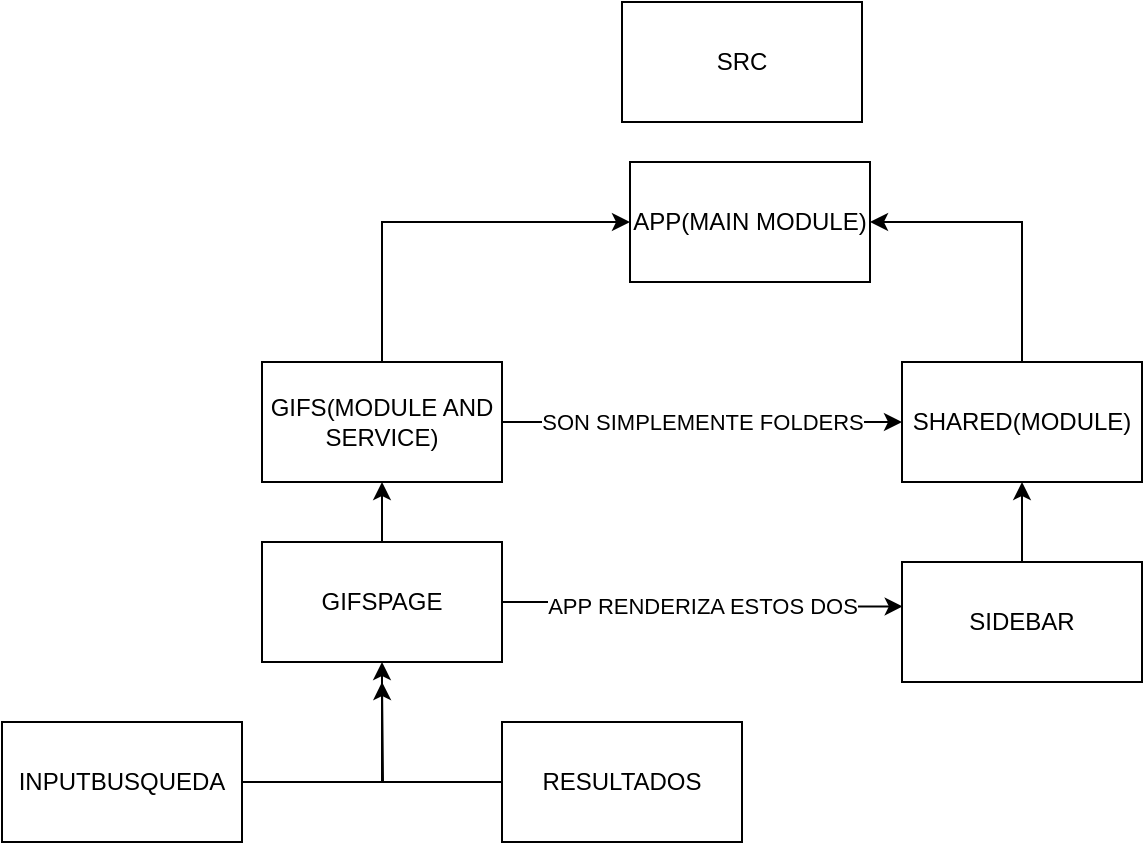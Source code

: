 <mxfile>
    <diagram id="uKF0motDFvhSBKYW6U8F" name="Page-1">
        <mxGraphModel dx="751" dy="426" grid="1" gridSize="10" guides="1" tooltips="1" connect="1" arrows="1" fold="1" page="1" pageScale="1" pageWidth="827" pageHeight="1169" math="0" shadow="0">
            <root>
                <mxCell id="0"/>
                <mxCell id="1" parent="0"/>
                <mxCell id="2" value="SRC" style="rounded=0;whiteSpace=wrap;html=1;" vertex="1" parent="1">
                    <mxGeometry x="350" y="20" width="120" height="60" as="geometry"/>
                </mxCell>
                <mxCell id="3" value="APP(MAIN MODULE)" style="rounded=0;whiteSpace=wrap;html=1;" vertex="1" parent="1">
                    <mxGeometry x="354" y="100" width="120" height="60" as="geometry"/>
                </mxCell>
                <mxCell id="13" style="edgeStyle=orthogonalEdgeStyle;rounded=0;orthogonalLoop=1;jettySize=auto;html=1;exitX=0.5;exitY=0;exitDx=0;exitDy=0;entryX=0;entryY=0.5;entryDx=0;entryDy=0;" edge="1" parent="1" source="4" target="3">
                    <mxGeometry relative="1" as="geometry"/>
                </mxCell>
                <mxCell id="16" value="SON SIMPLEMENTE FOLDERS" style="edgeStyle=orthogonalEdgeStyle;rounded=0;orthogonalLoop=1;jettySize=auto;html=1;exitX=1;exitY=0.5;exitDx=0;exitDy=0;" edge="1" parent="1" source="4" target="5">
                    <mxGeometry relative="1" as="geometry">
                        <Array as="points">
                            <mxPoint x="390" y="230"/>
                            <mxPoint x="390" y="230"/>
                        </Array>
                    </mxGeometry>
                </mxCell>
                <mxCell id="4" value="GIFS(MODULE AND SERVICE)" style="rounded=0;whiteSpace=wrap;html=1;" vertex="1" parent="1">
                    <mxGeometry x="170" y="200" width="120" height="60" as="geometry"/>
                </mxCell>
                <mxCell id="14" style="edgeStyle=orthogonalEdgeStyle;rounded=0;orthogonalLoop=1;jettySize=auto;html=1;exitX=0.5;exitY=0;exitDx=0;exitDy=0;entryX=1;entryY=0.5;entryDx=0;entryDy=0;" edge="1" parent="1" source="5" target="3">
                    <mxGeometry relative="1" as="geometry"/>
                </mxCell>
                <mxCell id="5" value="SHARED(MODULE)" style="rounded=0;whiteSpace=wrap;html=1;" vertex="1" parent="1">
                    <mxGeometry x="490" y="200" width="120" height="60" as="geometry"/>
                </mxCell>
                <mxCell id="15" style="edgeStyle=orthogonalEdgeStyle;rounded=0;orthogonalLoop=1;jettySize=auto;html=1;exitX=0.5;exitY=0;exitDx=0;exitDy=0;entryX=0.5;entryY=1;entryDx=0;entryDy=0;" edge="1" parent="1" source="6" target="5">
                    <mxGeometry relative="1" as="geometry"/>
                </mxCell>
                <mxCell id="6" value="SIDEBAR" style="rounded=0;whiteSpace=wrap;html=1;" vertex="1" parent="1">
                    <mxGeometry x="490" y="300" width="120" height="60" as="geometry"/>
                </mxCell>
                <mxCell id="12" style="edgeStyle=orthogonalEdgeStyle;rounded=0;orthogonalLoop=1;jettySize=auto;html=1;exitX=0.5;exitY=0;exitDx=0;exitDy=0;entryX=0.5;entryY=1;entryDx=0;entryDy=0;" edge="1" parent="1" source="7" target="4">
                    <mxGeometry relative="1" as="geometry"/>
                </mxCell>
                <mxCell id="17" value="APP RENDERIZA ESTOS DOS" style="edgeStyle=orthogonalEdgeStyle;rounded=0;orthogonalLoop=1;jettySize=auto;html=1;exitX=1;exitY=0.5;exitDx=0;exitDy=0;entryX=0.003;entryY=0.37;entryDx=0;entryDy=0;entryPerimeter=0;" edge="1" parent="1" source="7" target="6">
                    <mxGeometry relative="1" as="geometry"/>
                </mxCell>
                <mxCell id="7" value="GIFSPAGE" style="rounded=0;whiteSpace=wrap;html=1;" vertex="1" parent="1">
                    <mxGeometry x="170" y="290" width="120" height="60" as="geometry"/>
                </mxCell>
                <mxCell id="10" style="edgeStyle=orthogonalEdgeStyle;rounded=0;orthogonalLoop=1;jettySize=auto;html=1;" edge="1" parent="1" source="8" target="7">
                    <mxGeometry relative="1" as="geometry"/>
                </mxCell>
                <mxCell id="8" value="INPUTBUSQUEDA" style="rounded=0;whiteSpace=wrap;html=1;" vertex="1" parent="1">
                    <mxGeometry x="40" y="380" width="120" height="60" as="geometry"/>
                </mxCell>
                <mxCell id="11" style="edgeStyle=orthogonalEdgeStyle;rounded=0;orthogonalLoop=1;jettySize=auto;html=1;exitX=0;exitY=0.5;exitDx=0;exitDy=0;" edge="1" parent="1" source="9">
                    <mxGeometry relative="1" as="geometry">
                        <mxPoint x="230" y="360" as="targetPoint"/>
                    </mxGeometry>
                </mxCell>
                <mxCell id="9" value="RESULTADOS" style="rounded=0;whiteSpace=wrap;html=1;" vertex="1" parent="1">
                    <mxGeometry x="290" y="380" width="120" height="60" as="geometry"/>
                </mxCell>
            </root>
        </mxGraphModel>
    </diagram>
</mxfile>